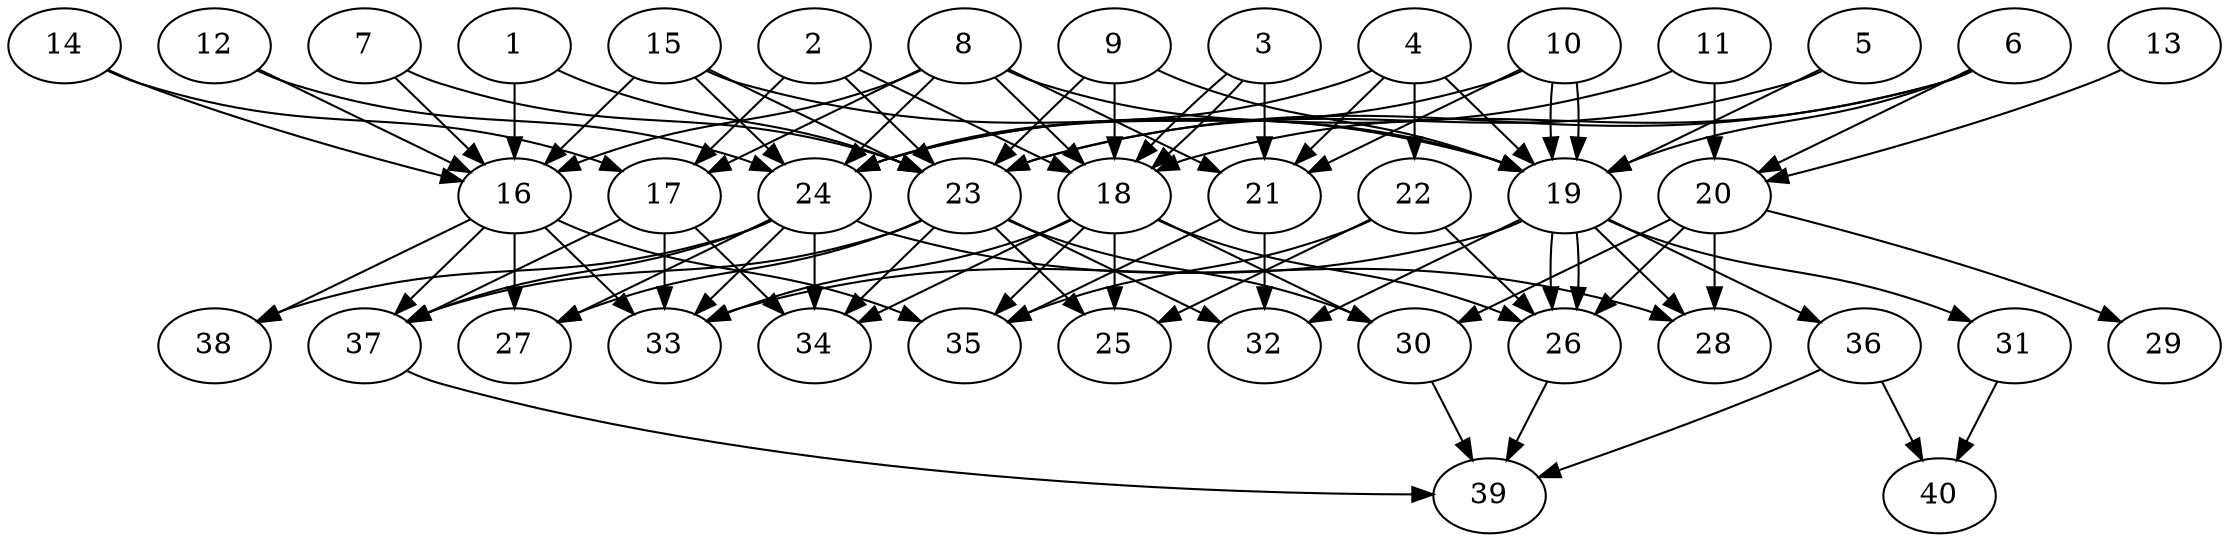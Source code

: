 // DAG automatically generated by daggen at Thu Oct  3 14:06:49 2019
// ./daggen --dot -n 40 --ccr 0.5 --fat 0.7 --regular 0.7 --density 0.5 --mindata 5242880 --maxdata 52428800 
digraph G {
  1 [size="83869696", alpha="0.04", expect_size="41934848"] 
  1 -> 16 [size ="41934848"]
  1 -> 23 [size ="41934848"]
  2 [size="98465792", alpha="0.18", expect_size="49232896"] 
  2 -> 17 [size ="49232896"]
  2 -> 18 [size ="49232896"]
  2 -> 23 [size ="49232896"]
  3 [size="26335232", alpha="0.17", expect_size="13167616"] 
  3 -> 18 [size ="13167616"]
  3 -> 18 [size ="13167616"]
  3 -> 21 [size ="13167616"]
  4 [size="19408896", alpha="0.12", expect_size="9704448"] 
  4 -> 19 [size ="9704448"]
  4 -> 21 [size ="9704448"]
  4 -> 22 [size ="9704448"]
  4 -> 24 [size ="9704448"]
  5 [size="101236736", alpha="0.20", expect_size="50618368"] 
  5 -> 19 [size ="50618368"]
  5 -> 23 [size ="50618368"]
  6 [size="87349248", alpha="0.00", expect_size="43674624"] 
  6 -> 18 [size ="43674624"]
  6 -> 19 [size ="43674624"]
  6 -> 20 [size ="43674624"]
  6 -> 23 [size ="43674624"]
  7 [size="95985664", alpha="0.16", expect_size="47992832"] 
  7 -> 16 [size ="47992832"]
  7 -> 23 [size ="47992832"]
  8 [size="46112768", alpha="0.16", expect_size="23056384"] 
  8 -> 16 [size ="23056384"]
  8 -> 17 [size ="23056384"]
  8 -> 18 [size ="23056384"]
  8 -> 19 [size ="23056384"]
  8 -> 21 [size ="23056384"]
  8 -> 24 [size ="23056384"]
  9 [size="63221760", alpha="0.13", expect_size="31610880"] 
  9 -> 18 [size ="31610880"]
  9 -> 19 [size ="31610880"]
  9 -> 23 [size ="31610880"]
  10 [size="51912704", alpha="0.06", expect_size="25956352"] 
  10 -> 19 [size ="25956352"]
  10 -> 19 [size ="25956352"]
  10 -> 21 [size ="25956352"]
  10 -> 24 [size ="25956352"]
  11 [size="64821248", alpha="0.17", expect_size="32410624"] 
  11 -> 20 [size ="32410624"]
  11 -> 24 [size ="32410624"]
  12 [size="82749440", alpha="0.06", expect_size="41374720"] 
  12 -> 16 [size ="41374720"]
  12 -> 24 [size ="41374720"]
  13 [size="72779776", alpha="0.12", expect_size="36389888"] 
  13 -> 20 [size ="36389888"]
  14 [size="60364800", alpha="0.08", expect_size="30182400"] 
  14 -> 16 [size ="30182400"]
  14 -> 17 [size ="30182400"]
  15 [size="22626304", alpha="0.01", expect_size="11313152"] 
  15 -> 16 [size ="11313152"]
  15 -> 19 [size ="11313152"]
  15 -> 23 [size ="11313152"]
  15 -> 24 [size ="11313152"]
  16 [size="21100544", alpha="0.05", expect_size="10550272"] 
  16 -> 27 [size ="10550272"]
  16 -> 33 [size ="10550272"]
  16 -> 35 [size ="10550272"]
  16 -> 37 [size ="10550272"]
  16 -> 38 [size ="10550272"]
  17 [size="22306816", alpha="0.06", expect_size="11153408"] 
  17 -> 33 [size ="11153408"]
  17 -> 34 [size ="11153408"]
  17 -> 37 [size ="11153408"]
  18 [size="96604160", alpha="0.05", expect_size="48302080"] 
  18 -> 25 [size ="48302080"]
  18 -> 26 [size ="48302080"]
  18 -> 30 [size ="48302080"]
  18 -> 33 [size ="48302080"]
  18 -> 34 [size ="48302080"]
  18 -> 35 [size ="48302080"]
  19 [size="75524096", alpha="0.10", expect_size="37762048"] 
  19 -> 26 [size ="37762048"]
  19 -> 26 [size ="37762048"]
  19 -> 28 [size ="37762048"]
  19 -> 31 [size ="37762048"]
  19 -> 32 [size ="37762048"]
  19 -> 33 [size ="37762048"]
  19 -> 36 [size ="37762048"]
  20 [size="41371648", alpha="0.15", expect_size="20685824"] 
  20 -> 26 [size ="20685824"]
  20 -> 28 [size ="20685824"]
  20 -> 29 [size ="20685824"]
  20 -> 30 [size ="20685824"]
  21 [size="67528704", alpha="0.17", expect_size="33764352"] 
  21 -> 32 [size ="33764352"]
  21 -> 35 [size ="33764352"]
  22 [size="54937600", alpha="0.17", expect_size="27468800"] 
  22 -> 25 [size ="27468800"]
  22 -> 26 [size ="27468800"]
  22 -> 35 [size ="27468800"]
  23 [size="83324928", alpha="0.20", expect_size="41662464"] 
  23 -> 25 [size ="41662464"]
  23 -> 27 [size ="41662464"]
  23 -> 30 [size ="41662464"]
  23 -> 32 [size ="41662464"]
  23 -> 34 [size ="41662464"]
  23 -> 37 [size ="41662464"]
  24 [size="46972928", alpha="0.05", expect_size="23486464"] 
  24 -> 27 [size ="23486464"]
  24 -> 28 [size ="23486464"]
  24 -> 33 [size ="23486464"]
  24 -> 34 [size ="23486464"]
  24 -> 37 [size ="23486464"]
  24 -> 38 [size ="23486464"]
  25 [size="83052544", alpha="0.10", expect_size="41526272"] 
  26 [size="85547008", alpha="0.10", expect_size="42773504"] 
  26 -> 39 [size ="42773504"]
  27 [size="13836288", alpha="0.09", expect_size="6918144"] 
  28 [size="40519680", alpha="0.16", expect_size="20259840"] 
  29 [size="62728192", alpha="0.13", expect_size="31364096"] 
  30 [size="13334528", alpha="0.20", expect_size="6667264"] 
  30 -> 39 [size ="6667264"]
  31 [size="85622784", alpha="0.18", expect_size="42811392"] 
  31 -> 40 [size ="42811392"]
  32 [size="69865472", alpha="0.11", expect_size="34932736"] 
  33 [size="54042624", alpha="0.17", expect_size="27021312"] 
  34 [size="54001664", alpha="0.14", expect_size="27000832"] 
  35 [size="78667776", alpha="0.14", expect_size="39333888"] 
  36 [size="30050304", alpha="0.16", expect_size="15025152"] 
  36 -> 39 [size ="15025152"]
  36 -> 40 [size ="15025152"]
  37 [size="79386624", alpha="0.20", expect_size="39693312"] 
  37 -> 39 [size ="39693312"]
  38 [size="29061120", alpha="0.03", expect_size="14530560"] 
  39 [size="103444480", alpha="0.19", expect_size="51722240"] 
  40 [size="72163328", alpha="0.02", expect_size="36081664"] 
}
